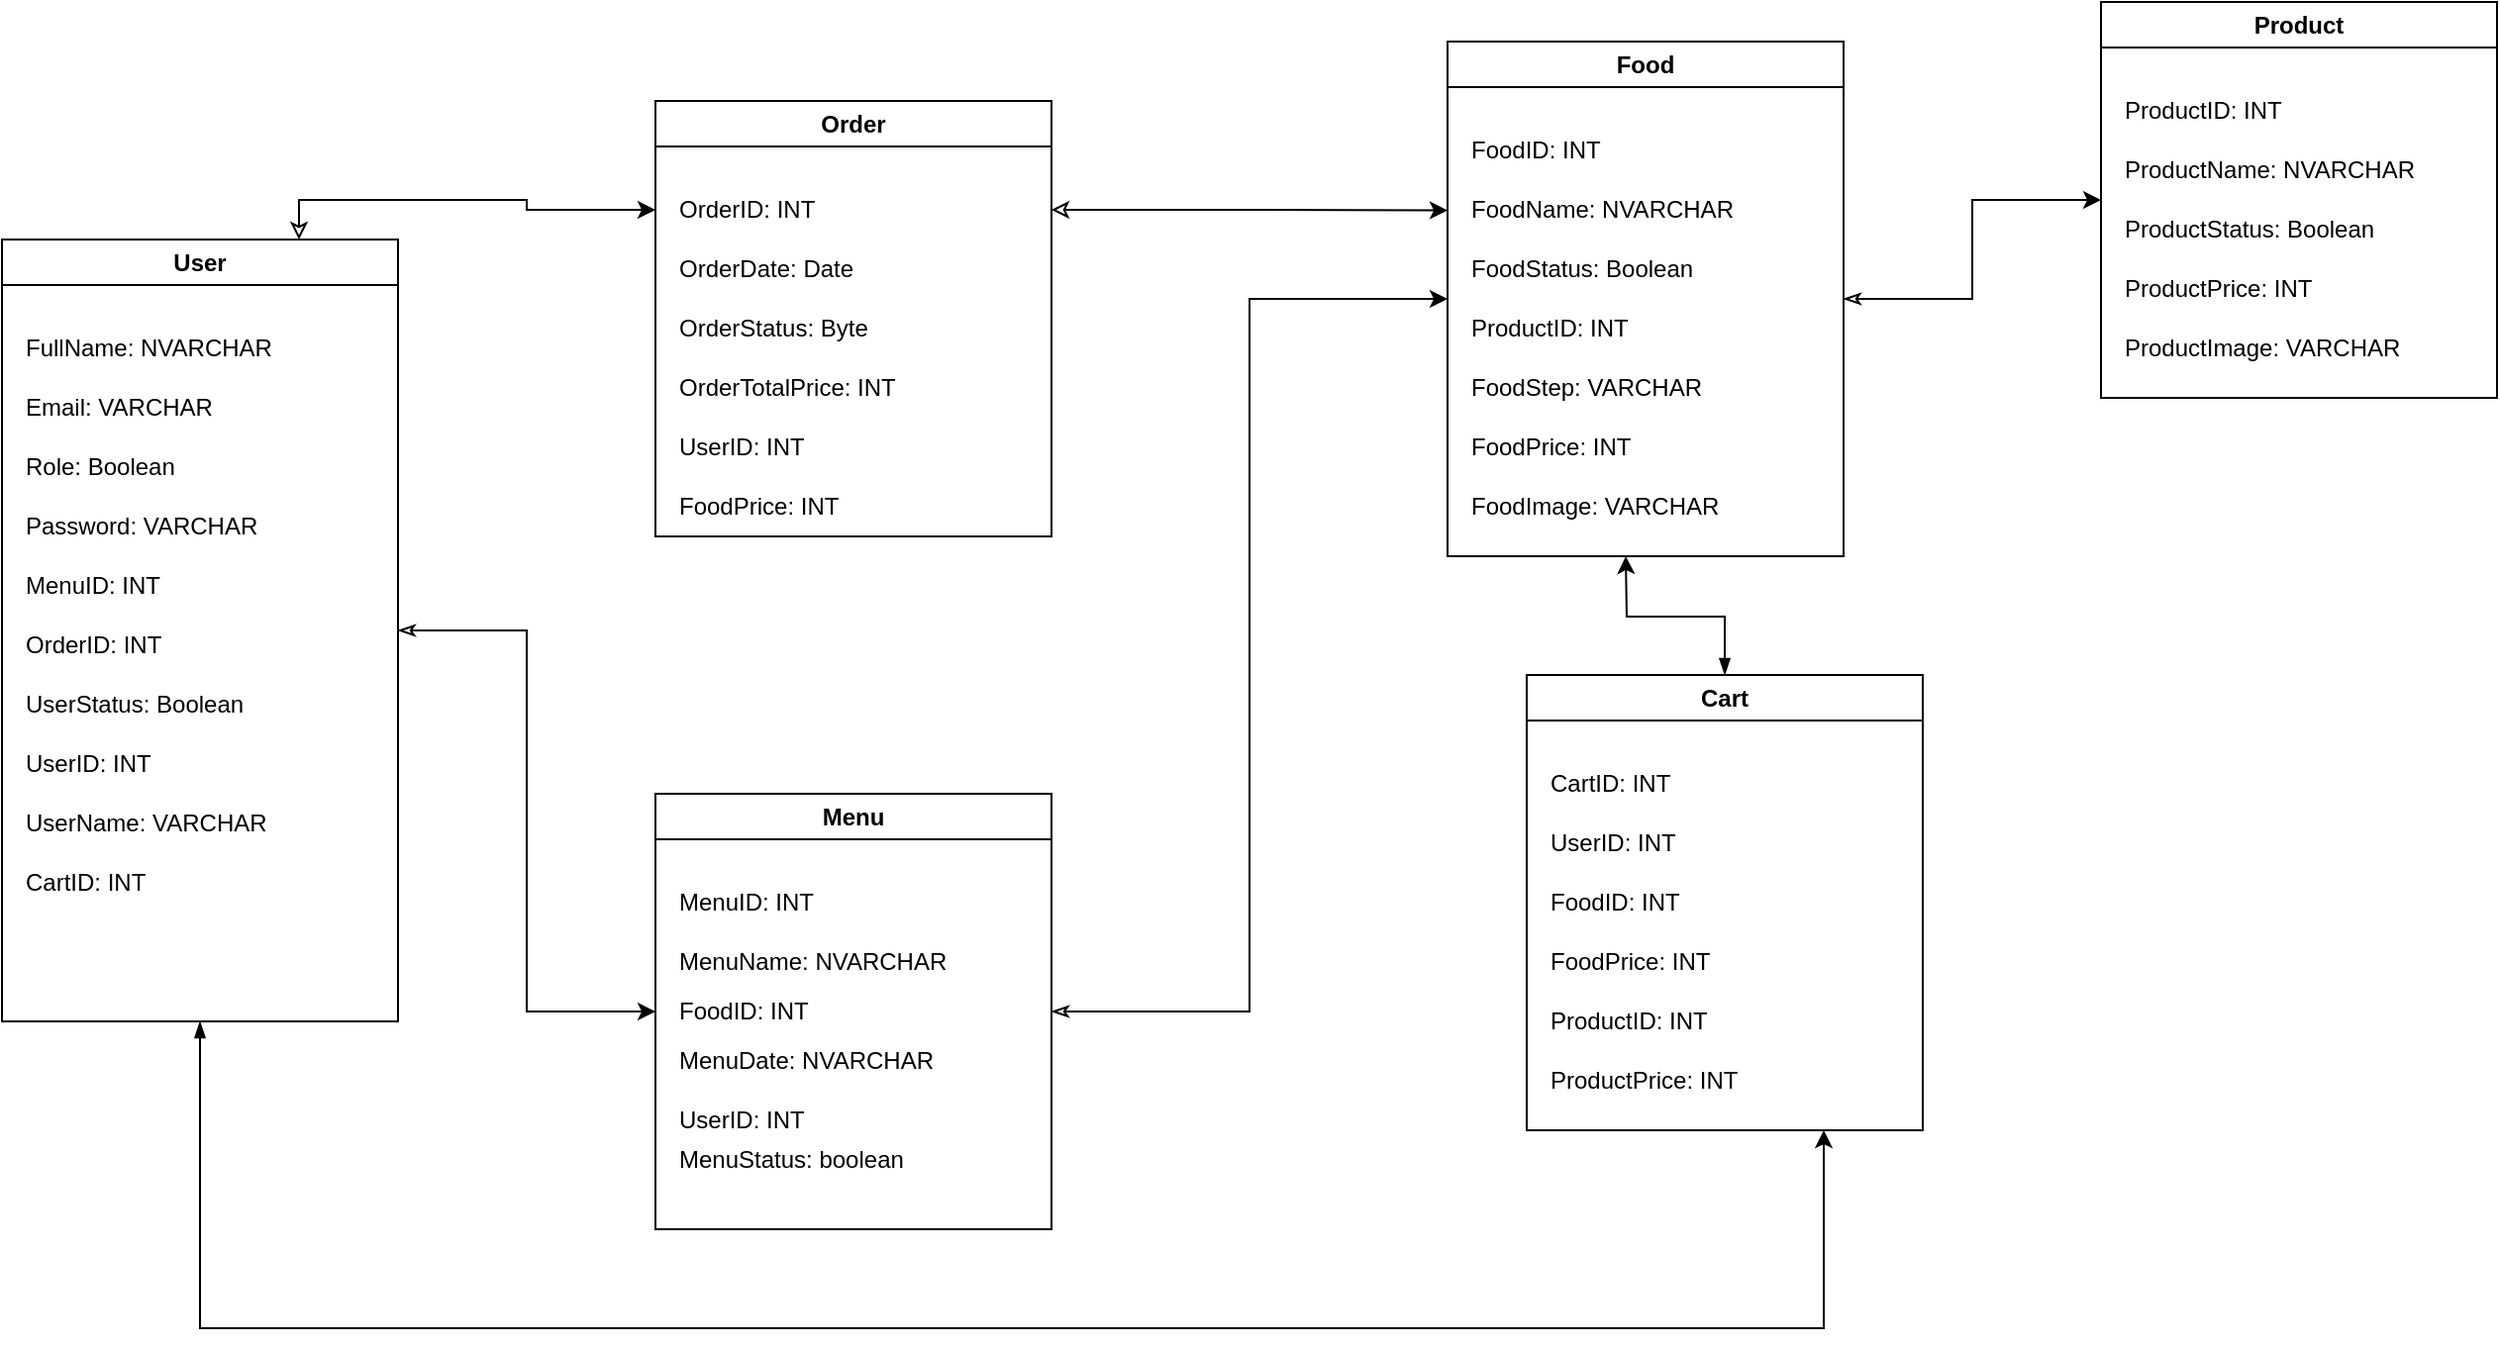 <mxfile version="24.1.0" type="device">
  <diagram id="C5RBs43oDa-KdzZeNtuy" name="Page-1">
    <mxGraphModel dx="1674" dy="836" grid="1" gridSize="10" guides="1" tooltips="1" connect="1" arrows="1" fold="1" page="1" pageScale="1" pageWidth="700" pageHeight="1000" math="0" shadow="0">
      <root>
        <mxCell id="WIyWlLk6GJQsqaUBKTNV-0" />
        <mxCell id="WIyWlLk6GJQsqaUBKTNV-1" parent="WIyWlLk6GJQsqaUBKTNV-0" />
        <mxCell id="eBe9NrjVwhEct2kou5ef-25" style="edgeStyle=orthogonalEdgeStyle;rounded=0;orthogonalLoop=1;jettySize=auto;html=1;exitX=0.75;exitY=0;exitDx=0;exitDy=0;entryX=0;entryY=0.25;entryDx=0;entryDy=0;startArrow=classic;startFill=0;" parent="WIyWlLk6GJQsqaUBKTNV-1" source="wlzenyJbIIAM9l0T2x9z-0" target="eBe9NrjVwhEct2kou5ef-16" edge="1">
          <mxGeometry relative="1" as="geometry" />
        </mxCell>
        <mxCell id="eBe9NrjVwhEct2kou5ef-26" style="edgeStyle=orthogonalEdgeStyle;rounded=0;orthogonalLoop=1;jettySize=auto;html=1;exitX=1;exitY=0.5;exitDx=0;exitDy=0;entryX=0;entryY=0.5;entryDx=0;entryDy=0;startArrow=classicThin;startFill=0;" parent="WIyWlLk6GJQsqaUBKTNV-1" source="wlzenyJbIIAM9l0T2x9z-0" target="wlzenyJbIIAM9l0T2x9z-10" edge="1">
          <mxGeometry relative="1" as="geometry" />
        </mxCell>
        <mxCell id="eBe9NrjVwhEct2kou5ef-47" style="edgeStyle=orthogonalEdgeStyle;rounded=0;orthogonalLoop=1;jettySize=auto;html=1;exitX=0.5;exitY=1;exitDx=0;exitDy=0;entryX=0.75;entryY=1;entryDx=0;entryDy=0;startArrow=blockThin;startFill=1;" parent="WIyWlLk6GJQsqaUBKTNV-1" source="wlzenyJbIIAM9l0T2x9z-0" target="eBe9NrjVwhEct2kou5ef-30" edge="1">
          <mxGeometry relative="1" as="geometry">
            <Array as="points">
              <mxPoint x="210" y="740" />
              <mxPoint x="1030" y="740" />
            </Array>
          </mxGeometry>
        </mxCell>
        <mxCell id="wlzenyJbIIAM9l0T2x9z-0" value="User" style="swimlane;whiteSpace=wrap;html=1;" parent="WIyWlLk6GJQsqaUBKTNV-1" vertex="1">
          <mxGeometry x="110" y="190" width="200" height="395" as="geometry" />
        </mxCell>
        <mxCell id="wlzenyJbIIAM9l0T2x9z-3" value="FullName: NVARCHAR" style="text;html=1;align=left;verticalAlign=middle;whiteSpace=wrap;rounded=0;" parent="wlzenyJbIIAM9l0T2x9z-0" vertex="1">
          <mxGeometry x="10" y="40" width="160" height="30" as="geometry" />
        </mxCell>
        <mxCell id="wlzenyJbIIAM9l0T2x9z-4" value="Email: VARCHAR" style="text;html=1;align=left;verticalAlign=middle;whiteSpace=wrap;rounded=0;" parent="wlzenyJbIIAM9l0T2x9z-0" vertex="1">
          <mxGeometry x="10" y="70" width="160" height="30" as="geometry" />
        </mxCell>
        <mxCell id="wlzenyJbIIAM9l0T2x9z-5" value="Role: Boolean" style="text;html=1;align=left;verticalAlign=middle;whiteSpace=wrap;rounded=0;" parent="wlzenyJbIIAM9l0T2x9z-0" vertex="1">
          <mxGeometry x="10" y="100" width="160" height="30" as="geometry" />
        </mxCell>
        <mxCell id="wlzenyJbIIAM9l0T2x9z-6" value="Password: VARCHAR" style="text;html=1;align=left;verticalAlign=middle;whiteSpace=wrap;rounded=0;" parent="wlzenyJbIIAM9l0T2x9z-0" vertex="1">
          <mxGeometry x="10" y="130" width="160" height="30" as="geometry" />
        </mxCell>
        <mxCell id="wlzenyJbIIAM9l0T2x9z-7" value="MenuID: INT" style="text;html=1;align=left;verticalAlign=middle;whiteSpace=wrap;rounded=0;" parent="wlzenyJbIIAM9l0T2x9z-0" vertex="1">
          <mxGeometry x="10" y="160" width="160" height="30" as="geometry" />
        </mxCell>
        <mxCell id="wlzenyJbIIAM9l0T2x9z-8" value="OrderID: INT" style="text;html=1;align=left;verticalAlign=middle;whiteSpace=wrap;rounded=0;" parent="wlzenyJbIIAM9l0T2x9z-0" vertex="1">
          <mxGeometry x="10" y="190" width="160" height="30" as="geometry" />
        </mxCell>
        <mxCell id="wlzenyJbIIAM9l0T2x9z-9" value="UserStatus: Boolean" style="text;html=1;align=left;verticalAlign=middle;whiteSpace=wrap;rounded=0;" parent="wlzenyJbIIAM9l0T2x9z-0" vertex="1">
          <mxGeometry x="10" y="220" width="160" height="30" as="geometry" />
        </mxCell>
        <mxCell id="wlzenyJbIIAM9l0T2x9z-18" value="UserID: INT" style="text;html=1;align=left;verticalAlign=middle;whiteSpace=wrap;rounded=0;" parent="wlzenyJbIIAM9l0T2x9z-0" vertex="1">
          <mxGeometry x="10" y="250" width="160" height="30" as="geometry" />
        </mxCell>
        <mxCell id="iK7r8L6nQ7AS_cM26z_x-1" value="UserName: VARCHAR" style="text;html=1;align=left;verticalAlign=middle;whiteSpace=wrap;rounded=0;" parent="wlzenyJbIIAM9l0T2x9z-0" vertex="1">
          <mxGeometry x="10" y="280" width="160" height="30" as="geometry" />
        </mxCell>
        <mxCell id="jplNvjDEhCDdt2a2HbCQ-0" value="CartID: INT" style="text;html=1;align=left;verticalAlign=middle;whiteSpace=wrap;rounded=0;" parent="wlzenyJbIIAM9l0T2x9z-0" vertex="1">
          <mxGeometry x="10" y="310" width="160" height="30" as="geometry" />
        </mxCell>
        <mxCell id="eBe9NrjVwhEct2kou5ef-28" style="edgeStyle=orthogonalEdgeStyle;rounded=0;orthogonalLoop=1;jettySize=auto;html=1;exitX=1;exitY=0.5;exitDx=0;exitDy=0;entryX=0;entryY=0.5;entryDx=0;entryDy=0;startArrow=classicThin;startFill=0;" parent="WIyWlLk6GJQsqaUBKTNV-1" source="wlzenyJbIIAM9l0T2x9z-10" target="eBe9NrjVwhEct2kou5ef-0" edge="1">
          <mxGeometry relative="1" as="geometry" />
        </mxCell>
        <mxCell id="wlzenyJbIIAM9l0T2x9z-10" value="Menu" style="swimlane;whiteSpace=wrap;html=1;" parent="WIyWlLk6GJQsqaUBKTNV-1" vertex="1">
          <mxGeometry x="440" y="470" width="200" height="220" as="geometry" />
        </mxCell>
        <mxCell id="wlzenyJbIIAM9l0T2x9z-11" value="MenuID: INT" style="text;html=1;align=left;verticalAlign=middle;whiteSpace=wrap;rounded=0;" parent="wlzenyJbIIAM9l0T2x9z-10" vertex="1">
          <mxGeometry x="10" y="40" width="160" height="30" as="geometry" />
        </mxCell>
        <mxCell id="wlzenyJbIIAM9l0T2x9z-12" value="FoodID: INT" style="text;html=1;align=left;verticalAlign=middle;whiteSpace=wrap;rounded=0;" parent="wlzenyJbIIAM9l0T2x9z-10" vertex="1">
          <mxGeometry x="10" y="95" width="160" height="30" as="geometry" />
        </mxCell>
        <mxCell id="wlzenyJbIIAM9l0T2x9z-13" value="MenuDate: NVARCHAR" style="text;html=1;align=left;verticalAlign=middle;whiteSpace=wrap;rounded=0;" parent="wlzenyJbIIAM9l0T2x9z-10" vertex="1">
          <mxGeometry x="10" y="120" width="160" height="30" as="geometry" />
        </mxCell>
        <mxCell id="wlzenyJbIIAM9l0T2x9z-14" value="UserID: INT" style="text;html=1;align=left;verticalAlign=middle;whiteSpace=wrap;rounded=0;" parent="wlzenyJbIIAM9l0T2x9z-10" vertex="1">
          <mxGeometry x="10" y="150" width="160" height="30" as="geometry" />
        </mxCell>
        <mxCell id="2pTqiuVihy7p_YKLxnr8-0" value="MenuName: NVARCHAR" style="text;html=1;align=left;verticalAlign=middle;whiteSpace=wrap;rounded=0;" parent="wlzenyJbIIAM9l0T2x9z-10" vertex="1">
          <mxGeometry x="10" y="70" width="160" height="30" as="geometry" />
        </mxCell>
        <mxCell id="2pTqiuVihy7p_YKLxnr8-1" value="MenuStatus: boolean" style="text;html=1;align=left;verticalAlign=middle;whiteSpace=wrap;rounded=0;" parent="wlzenyJbIIAM9l0T2x9z-10" vertex="1">
          <mxGeometry x="10" y="170" width="160" height="30" as="geometry" />
        </mxCell>
        <mxCell id="eBe9NrjVwhEct2kou5ef-29" style="edgeStyle=orthogonalEdgeStyle;rounded=0;orthogonalLoop=1;jettySize=auto;html=1;exitX=1;exitY=0.5;exitDx=0;exitDy=0;entryX=0;entryY=0.5;entryDx=0;entryDy=0;startArrow=classicThin;startFill=0;" parent="WIyWlLk6GJQsqaUBKTNV-1" source="eBe9NrjVwhEct2kou5ef-0" target="eBe9NrjVwhEct2kou5ef-9" edge="1">
          <mxGeometry relative="1" as="geometry" />
        </mxCell>
        <mxCell id="eBe9NrjVwhEct2kou5ef-0" value="Food" style="swimlane;whiteSpace=wrap;html=1;" parent="WIyWlLk6GJQsqaUBKTNV-1" vertex="1">
          <mxGeometry x="840" y="90" width="200" height="260" as="geometry" />
        </mxCell>
        <mxCell id="eBe9NrjVwhEct2kou5ef-1" value="FoodID: INT" style="text;html=1;align=left;verticalAlign=middle;whiteSpace=wrap;rounded=0;" parent="eBe9NrjVwhEct2kou5ef-0" vertex="1">
          <mxGeometry x="10" y="40" width="160" height="30" as="geometry" />
        </mxCell>
        <mxCell id="eBe9NrjVwhEct2kou5ef-2" value="FoodName: NVARCHAR" style="text;html=1;align=left;verticalAlign=middle;whiteSpace=wrap;rounded=0;" parent="eBe9NrjVwhEct2kou5ef-0" vertex="1">
          <mxGeometry x="10" y="70" width="160" height="30" as="geometry" />
        </mxCell>
        <mxCell id="eBe9NrjVwhEct2kou5ef-3" value="FoodStatus: Boolean" style="text;html=1;align=left;verticalAlign=middle;whiteSpace=wrap;rounded=0;" parent="eBe9NrjVwhEct2kou5ef-0" vertex="1">
          <mxGeometry x="10" y="100" width="160" height="30" as="geometry" />
        </mxCell>
        <mxCell id="eBe9NrjVwhEct2kou5ef-4" value="ProductID: INT" style="text;html=1;align=left;verticalAlign=middle;whiteSpace=wrap;rounded=0;" parent="eBe9NrjVwhEct2kou5ef-0" vertex="1">
          <mxGeometry x="10" y="130" width="160" height="30" as="geometry" />
        </mxCell>
        <mxCell id="eBe9NrjVwhEct2kou5ef-5" value="FoodStep: VARCHAR" style="text;html=1;align=left;verticalAlign=middle;whiteSpace=wrap;rounded=0;" parent="eBe9NrjVwhEct2kou5ef-0" vertex="1">
          <mxGeometry x="10" y="160" width="160" height="30" as="geometry" />
        </mxCell>
        <mxCell id="eBe9NrjVwhEct2kou5ef-15" value="FoodPrice: INT" style="text;html=1;align=left;verticalAlign=middle;whiteSpace=wrap;rounded=0;" parent="eBe9NrjVwhEct2kou5ef-0" vertex="1">
          <mxGeometry x="10" y="190" width="160" height="30" as="geometry" />
        </mxCell>
        <mxCell id="iK7r8L6nQ7AS_cM26z_x-0" value="FoodImage: VARCHAR" style="text;html=1;align=left;verticalAlign=middle;whiteSpace=wrap;rounded=0;" parent="eBe9NrjVwhEct2kou5ef-0" vertex="1">
          <mxGeometry x="10" y="220" width="160" height="30" as="geometry" />
        </mxCell>
        <mxCell id="eBe9NrjVwhEct2kou5ef-9" value="Product" style="swimlane;whiteSpace=wrap;html=1;" parent="WIyWlLk6GJQsqaUBKTNV-1" vertex="1">
          <mxGeometry x="1170" y="70" width="200" height="200" as="geometry" />
        </mxCell>
        <mxCell id="eBe9NrjVwhEct2kou5ef-10" value="ProductID: INT" style="text;html=1;align=left;verticalAlign=middle;whiteSpace=wrap;rounded=0;" parent="eBe9NrjVwhEct2kou5ef-9" vertex="1">
          <mxGeometry x="10" y="40" width="160" height="30" as="geometry" />
        </mxCell>
        <mxCell id="eBe9NrjVwhEct2kou5ef-11" value="ProductName: NVARCHAR" style="text;html=1;align=left;verticalAlign=middle;whiteSpace=wrap;rounded=0;" parent="eBe9NrjVwhEct2kou5ef-9" vertex="1">
          <mxGeometry x="10" y="70" width="160" height="30" as="geometry" />
        </mxCell>
        <mxCell id="eBe9NrjVwhEct2kou5ef-12" value="ProductStatus: Boolean" style="text;html=1;align=left;verticalAlign=middle;whiteSpace=wrap;rounded=0;" parent="eBe9NrjVwhEct2kou5ef-9" vertex="1">
          <mxGeometry x="10" y="100" width="160" height="30" as="geometry" />
        </mxCell>
        <mxCell id="jplNvjDEhCDdt2a2HbCQ-1" value="ProductPrice: INT" style="text;html=1;align=left;verticalAlign=middle;whiteSpace=wrap;rounded=0;" parent="eBe9NrjVwhEct2kou5ef-9" vertex="1">
          <mxGeometry x="10" y="130" width="160" height="30" as="geometry" />
        </mxCell>
        <mxCell id="jplNvjDEhCDdt2a2HbCQ-2" value="ProductImage: VARCHAR" style="text;html=1;align=left;verticalAlign=middle;whiteSpace=wrap;rounded=0;" parent="eBe9NrjVwhEct2kou5ef-9" vertex="1">
          <mxGeometry x="10" y="160" width="160" height="30" as="geometry" />
        </mxCell>
        <mxCell id="eBe9NrjVwhEct2kou5ef-27" style="edgeStyle=orthogonalEdgeStyle;rounded=0;orthogonalLoop=1;jettySize=auto;html=1;exitX=1;exitY=0.25;exitDx=0;exitDy=0;startArrow=classic;startFill=0;" parent="WIyWlLk6GJQsqaUBKTNV-1" source="eBe9NrjVwhEct2kou5ef-16" edge="1">
          <mxGeometry relative="1" as="geometry">
            <mxPoint x="840" y="175.308" as="targetPoint" />
          </mxGeometry>
        </mxCell>
        <mxCell id="eBe9NrjVwhEct2kou5ef-16" value="Order" style="swimlane;whiteSpace=wrap;html=1;" parent="WIyWlLk6GJQsqaUBKTNV-1" vertex="1">
          <mxGeometry x="440" y="120" width="200" height="220" as="geometry" />
        </mxCell>
        <mxCell id="eBe9NrjVwhEct2kou5ef-17" value="OrderID: INT" style="text;html=1;align=left;verticalAlign=middle;whiteSpace=wrap;rounded=0;" parent="eBe9NrjVwhEct2kou5ef-16" vertex="1">
          <mxGeometry x="10" y="40" width="160" height="30" as="geometry" />
        </mxCell>
        <mxCell id="eBe9NrjVwhEct2kou5ef-18" value="OrderDate: Date" style="text;html=1;align=left;verticalAlign=middle;whiteSpace=wrap;rounded=0;" parent="eBe9NrjVwhEct2kou5ef-16" vertex="1">
          <mxGeometry x="10" y="70" width="160" height="30" as="geometry" />
        </mxCell>
        <mxCell id="eBe9NrjVwhEct2kou5ef-19" value="OrderStatus: Byte" style="text;html=1;align=left;verticalAlign=middle;whiteSpace=wrap;rounded=0;" parent="eBe9NrjVwhEct2kou5ef-16" vertex="1">
          <mxGeometry x="10" y="100" width="160" height="30" as="geometry" />
        </mxCell>
        <mxCell id="eBe9NrjVwhEct2kou5ef-20" value="OrderTotalPrice: INT" style="text;html=1;align=left;verticalAlign=middle;whiteSpace=wrap;rounded=0;" parent="eBe9NrjVwhEct2kou5ef-16" vertex="1">
          <mxGeometry x="10" y="130" width="160" height="30" as="geometry" />
        </mxCell>
        <mxCell id="eBe9NrjVwhEct2kou5ef-21" value="UserID: INT" style="text;html=1;align=left;verticalAlign=middle;whiteSpace=wrap;rounded=0;" parent="eBe9NrjVwhEct2kou5ef-16" vertex="1">
          <mxGeometry x="10" y="160" width="160" height="30" as="geometry" />
        </mxCell>
        <mxCell id="eBe9NrjVwhEct2kou5ef-22" value="FoodPrice: INT" style="text;html=1;align=left;verticalAlign=middle;whiteSpace=wrap;rounded=0;" parent="eBe9NrjVwhEct2kou5ef-16" vertex="1">
          <mxGeometry x="10" y="190" width="160" height="30" as="geometry" />
        </mxCell>
        <mxCell id="eBe9NrjVwhEct2kou5ef-48" style="edgeStyle=orthogonalEdgeStyle;rounded=0;orthogonalLoop=1;jettySize=auto;html=1;exitX=0.5;exitY=0;exitDx=0;exitDy=0;startArrow=blockThin;startFill=1;" parent="WIyWlLk6GJQsqaUBKTNV-1" source="eBe9NrjVwhEct2kou5ef-30" edge="1">
          <mxGeometry relative="1" as="geometry">
            <mxPoint x="930" y="350" as="targetPoint" />
          </mxGeometry>
        </mxCell>
        <mxCell id="eBe9NrjVwhEct2kou5ef-30" value="Cart" style="swimlane;whiteSpace=wrap;html=1;" parent="WIyWlLk6GJQsqaUBKTNV-1" vertex="1">
          <mxGeometry x="880" y="410" width="200" height="230" as="geometry" />
        </mxCell>
        <mxCell id="eBe9NrjVwhEct2kou5ef-31" value="CartID: INT" style="text;html=1;align=left;verticalAlign=middle;whiteSpace=wrap;rounded=0;" parent="eBe9NrjVwhEct2kou5ef-30" vertex="1">
          <mxGeometry x="10" y="40" width="160" height="30" as="geometry" />
        </mxCell>
        <mxCell id="eBe9NrjVwhEct2kou5ef-32" value="UserID: INT" style="text;html=1;align=left;verticalAlign=middle;whiteSpace=wrap;rounded=0;" parent="eBe9NrjVwhEct2kou5ef-30" vertex="1">
          <mxGeometry x="10" y="70" width="160" height="30" as="geometry" />
        </mxCell>
        <mxCell id="eBe9NrjVwhEct2kou5ef-33" value="FoodID: INT" style="text;html=1;align=left;verticalAlign=middle;whiteSpace=wrap;rounded=0;" parent="eBe9NrjVwhEct2kou5ef-30" vertex="1">
          <mxGeometry x="10" y="100" width="160" height="30" as="geometry" />
        </mxCell>
        <mxCell id="nrRDrl95SVB0rjQ9r-i_-12" value="ProductID: INT" style="text;html=1;align=left;verticalAlign=middle;whiteSpace=wrap;rounded=0;" parent="eBe9NrjVwhEct2kou5ef-30" vertex="1">
          <mxGeometry x="10" y="160" width="160" height="30" as="geometry" />
        </mxCell>
        <mxCell id="jplNvjDEhCDdt2a2HbCQ-3" value="FoodPrice: INT" style="text;html=1;align=left;verticalAlign=middle;whiteSpace=wrap;rounded=0;" parent="eBe9NrjVwhEct2kou5ef-30" vertex="1">
          <mxGeometry x="10" y="130" width="160" height="30" as="geometry" />
        </mxCell>
        <mxCell id="jplNvjDEhCDdt2a2HbCQ-4" value="ProductPrice: INT" style="text;html=1;align=left;verticalAlign=middle;whiteSpace=wrap;rounded=0;" parent="eBe9NrjVwhEct2kou5ef-30" vertex="1">
          <mxGeometry x="10" y="190" width="160" height="30" as="geometry" />
        </mxCell>
      </root>
    </mxGraphModel>
  </diagram>
</mxfile>
